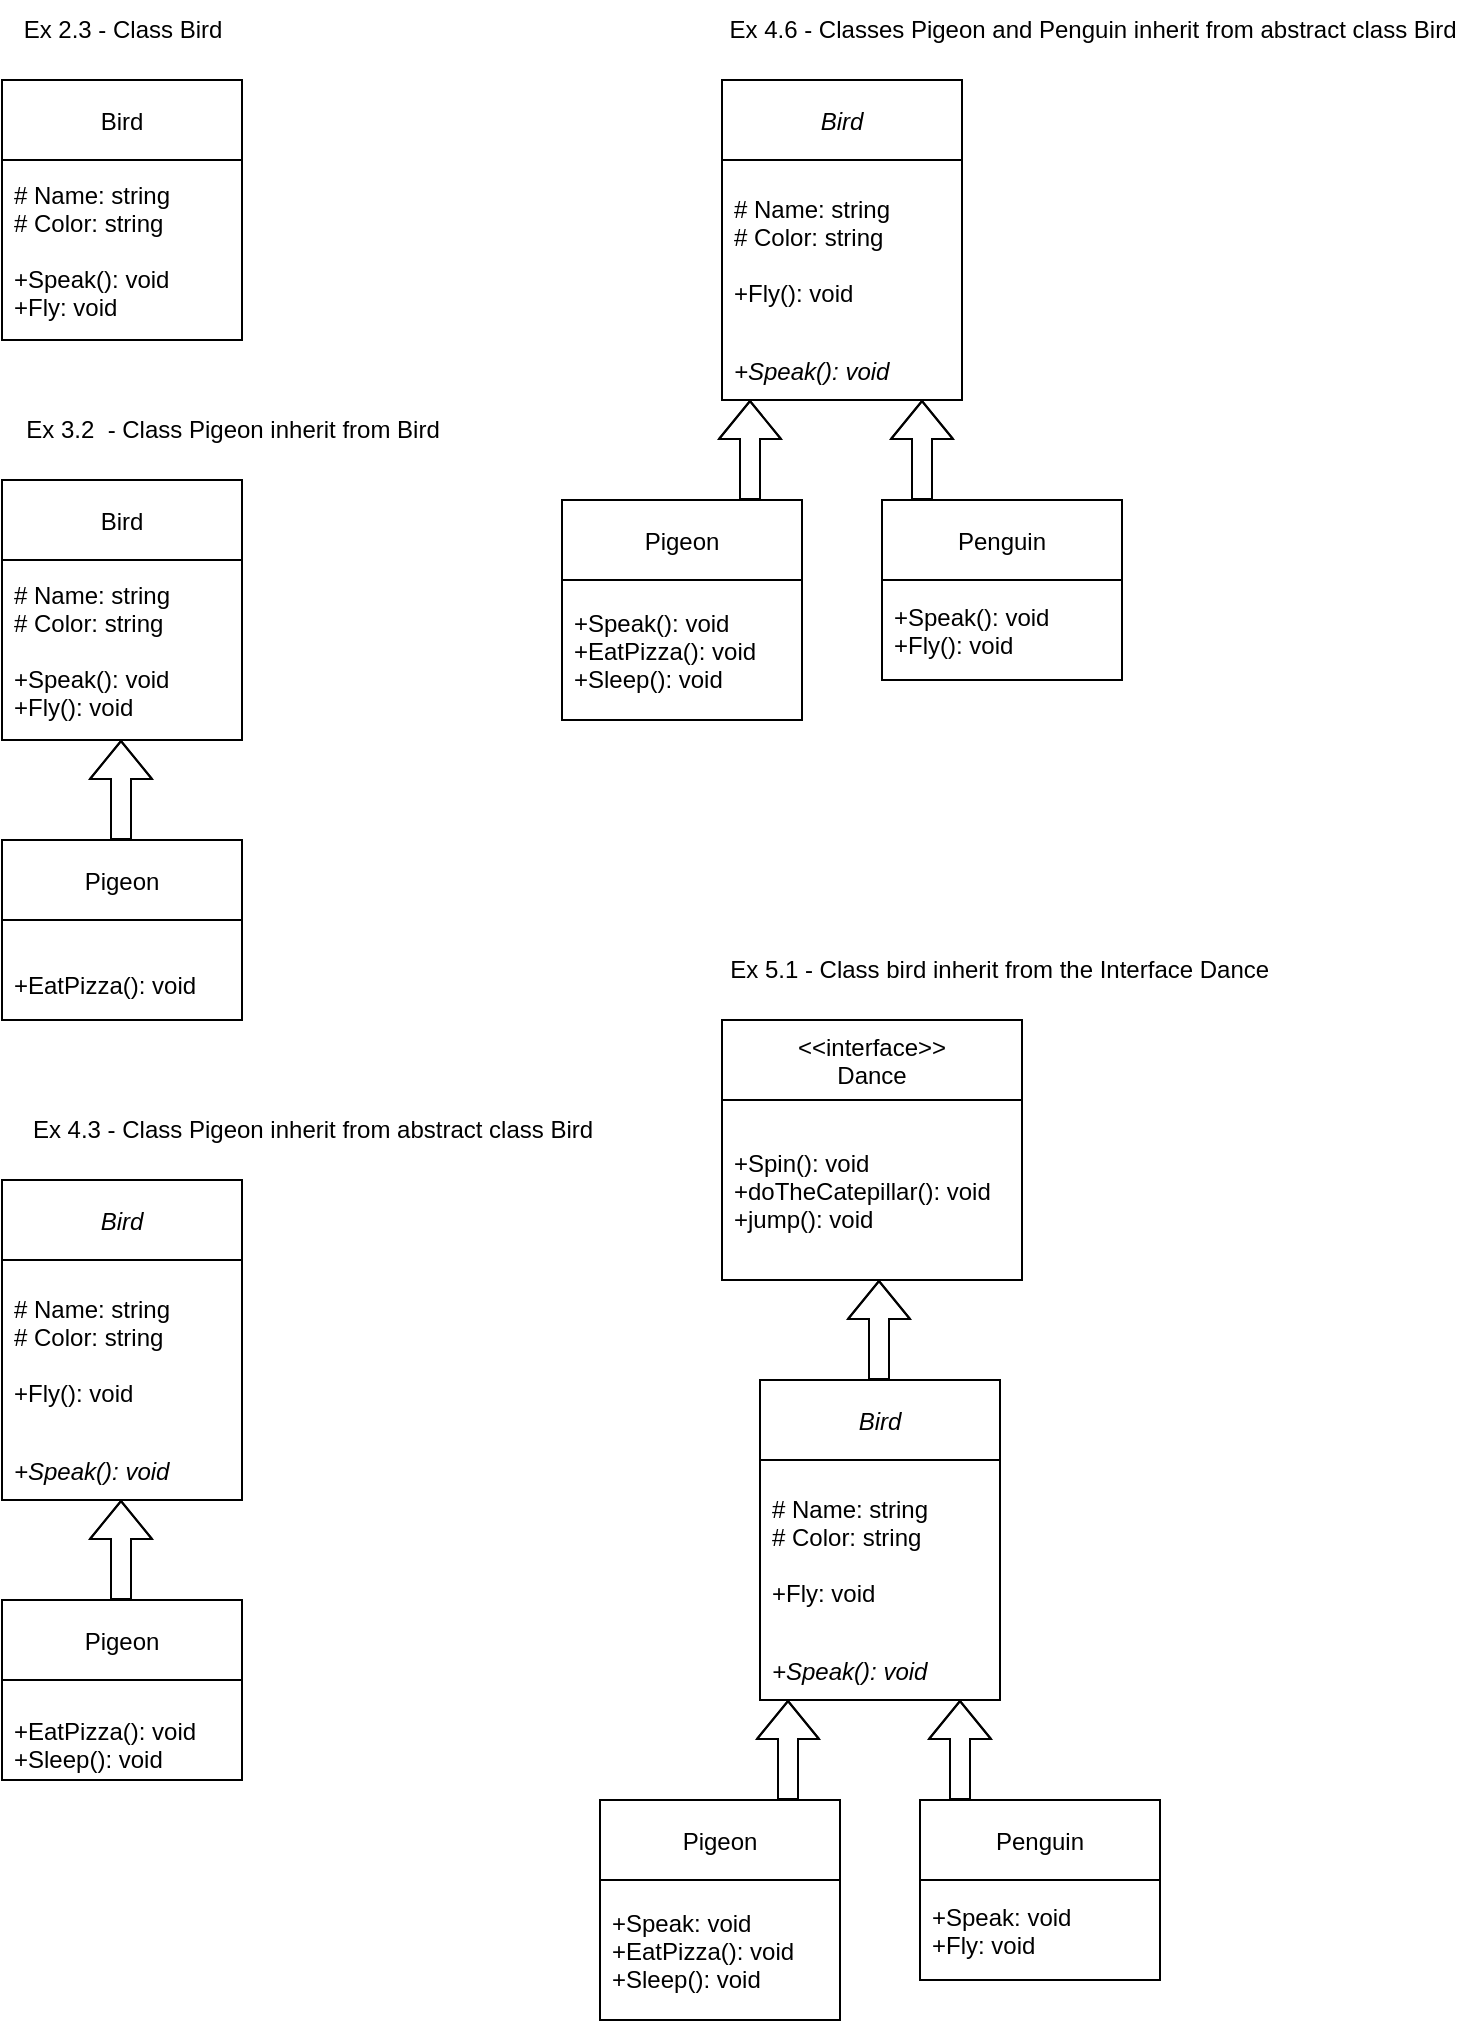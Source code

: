 <mxfile version="20.2.8" type="github">
  <diagram id="OkNkEKW_dE7AfueSrFZF" name="Page-1">
    <mxGraphModel dx="1166" dy="824" grid="1" gridSize="10" guides="1" tooltips="1" connect="1" arrows="1" fold="1" page="1" pageScale="1" pageWidth="827" pageHeight="1169" math="0" shadow="0">
      <root>
        <mxCell id="0" />
        <mxCell id="1" parent="0" />
        <mxCell id="T7yvds5uXxKXwb6I8ANa-5" value="Bird" style="swimlane;fontStyle=0;childLayout=stackLayout;horizontal=1;startSize=40;horizontalStack=0;resizeParent=1;resizeParentMax=0;resizeLast=0;collapsible=1;marginBottom=0;" vertex="1" parent="1">
          <mxGeometry x="40" y="50" width="120" height="130" as="geometry" />
        </mxCell>
        <mxCell id="T7yvds5uXxKXwb6I8ANa-6" value="# Name: string&#xa;# Color: string&#xa;&#xa;+Speak(): void&#xa;+Fly: void" style="text;strokeColor=none;fillColor=none;align=left;verticalAlign=middle;spacingLeft=4;spacingRight=4;overflow=hidden;points=[[0,0.5],[1,0.5]];portConstraint=eastwest;rotatable=0;" vertex="1" parent="T7yvds5uXxKXwb6I8ANa-5">
          <mxGeometry y="40" width="120" height="90" as="geometry" />
        </mxCell>
        <mxCell id="T7yvds5uXxKXwb6I8ANa-11" value="Ex 2.3 - Class Bird" style="text;html=1;align=center;verticalAlign=middle;resizable=0;points=[];autosize=1;strokeColor=none;fillColor=none;" vertex="1" parent="1">
          <mxGeometry x="40" y="10" width="120" height="30" as="geometry" />
        </mxCell>
        <mxCell id="T7yvds5uXxKXwb6I8ANa-14" value="Ex 3.2&amp;nbsp; - Class Pigeon inherit from Bird" style="text;html=1;align=center;verticalAlign=middle;resizable=0;points=[];autosize=1;strokeColor=none;fillColor=none;" vertex="1" parent="1">
          <mxGeometry x="40" y="210" width="230" height="30" as="geometry" />
        </mxCell>
        <mxCell id="T7yvds5uXxKXwb6I8ANa-15" value="Bird" style="swimlane;fontStyle=0;childLayout=stackLayout;horizontal=1;startSize=40;horizontalStack=0;resizeParent=1;resizeParentMax=0;resizeLast=0;collapsible=1;marginBottom=0;" vertex="1" parent="1">
          <mxGeometry x="40" y="250" width="120" height="130" as="geometry" />
        </mxCell>
        <mxCell id="T7yvds5uXxKXwb6I8ANa-16" value="# Name: string&#xa;# Color: string&#xa;&#xa;+Speak(): void&#xa;+Fly(): void" style="text;strokeColor=none;fillColor=none;align=left;verticalAlign=middle;spacingLeft=4;spacingRight=4;overflow=hidden;points=[[0,0.5],[1,0.5]];portConstraint=eastwest;rotatable=0;" vertex="1" parent="T7yvds5uXxKXwb6I8ANa-15">
          <mxGeometry y="40" width="120" height="90" as="geometry" />
        </mxCell>
        <mxCell id="T7yvds5uXxKXwb6I8ANa-17" value="Pigeon" style="swimlane;fontStyle=0;childLayout=stackLayout;horizontal=1;startSize=40;horizontalStack=0;resizeParent=1;resizeParentMax=0;resizeLast=0;collapsible=1;marginBottom=0;" vertex="1" parent="1">
          <mxGeometry x="40" y="430" width="120" height="90" as="geometry" />
        </mxCell>
        <mxCell id="T7yvds5uXxKXwb6I8ANa-18" value="&#xa;+EatPizza(): void" style="text;strokeColor=none;fillColor=none;align=left;verticalAlign=middle;spacingLeft=4;spacingRight=4;overflow=hidden;points=[[0,0.5],[1,0.5]];portConstraint=eastwest;rotatable=0;" vertex="1" parent="T7yvds5uXxKXwb6I8ANa-17">
          <mxGeometry y="40" width="120" height="50" as="geometry" />
        </mxCell>
        <mxCell id="T7yvds5uXxKXwb6I8ANa-19" value="" style="shape=flexArrow;endArrow=classic;html=1;rounded=0;" edge="1" parent="1">
          <mxGeometry width="50" height="50" relative="1" as="geometry">
            <mxPoint x="99.5" y="430" as="sourcePoint" />
            <mxPoint x="99.5" y="380" as="targetPoint" />
            <Array as="points">
              <mxPoint x="99.5" y="420" />
            </Array>
          </mxGeometry>
        </mxCell>
        <mxCell id="T7yvds5uXxKXwb6I8ANa-20" value="Ex 4.3 - Class Pigeon inherit from abstract class Bird" style="text;html=1;align=center;verticalAlign=middle;resizable=0;points=[];autosize=1;strokeColor=none;fillColor=none;" vertex="1" parent="1">
          <mxGeometry x="45" y="560" width="300" height="30" as="geometry" />
        </mxCell>
        <mxCell id="T7yvds5uXxKXwb6I8ANa-21" value="Bird" style="swimlane;fontStyle=2;childLayout=stackLayout;horizontal=1;startSize=40;horizontalStack=0;resizeParent=1;resizeParentMax=0;resizeLast=0;collapsible=1;marginBottom=0;" vertex="1" parent="1">
          <mxGeometry x="40" y="600" width="120" height="160" as="geometry" />
        </mxCell>
        <mxCell id="T7yvds5uXxKXwb6I8ANa-22" value="# Name: string&#xa;# Color: string&#xa;&#xa;+Fly(): void" style="text;strokeColor=none;fillColor=none;align=left;verticalAlign=middle;spacingLeft=4;spacingRight=4;overflow=hidden;points=[[0,0.5],[1,0.5]];portConstraint=eastwest;rotatable=0;" vertex="1" parent="T7yvds5uXxKXwb6I8ANa-21">
          <mxGeometry y="40" width="120" height="90" as="geometry" />
        </mxCell>
        <mxCell id="T7yvds5uXxKXwb6I8ANa-26" value="+Speak(): void" style="text;strokeColor=none;fillColor=none;align=left;verticalAlign=middle;spacingLeft=4;spacingRight=4;overflow=hidden;points=[[0,0.5],[1,0.5]];portConstraint=eastwest;rotatable=0;fontStyle=2" vertex="1" parent="T7yvds5uXxKXwb6I8ANa-21">
          <mxGeometry y="130" width="120" height="30" as="geometry" />
        </mxCell>
        <mxCell id="T7yvds5uXxKXwb6I8ANa-23" value="Pigeon" style="swimlane;fontStyle=0;childLayout=stackLayout;horizontal=1;startSize=40;horizontalStack=0;resizeParent=1;resizeParentMax=0;resizeLast=0;collapsible=1;marginBottom=0;" vertex="1" parent="1">
          <mxGeometry x="40" y="810" width="120" height="90" as="geometry" />
        </mxCell>
        <mxCell id="T7yvds5uXxKXwb6I8ANa-24" value="&#xa;+EatPizza(): void&#xa;+Sleep(): void" style="text;strokeColor=none;fillColor=none;align=left;verticalAlign=middle;spacingLeft=4;spacingRight=4;overflow=hidden;points=[[0,0.5],[1,0.5]];portConstraint=eastwest;rotatable=0;" vertex="1" parent="T7yvds5uXxKXwb6I8ANa-23">
          <mxGeometry y="40" width="120" height="50" as="geometry" />
        </mxCell>
        <mxCell id="T7yvds5uXxKXwb6I8ANa-25" value="" style="shape=flexArrow;endArrow=classic;html=1;rounded=0;" edge="1" parent="1">
          <mxGeometry width="50" height="50" relative="1" as="geometry">
            <mxPoint x="99.5" y="810" as="sourcePoint" />
            <mxPoint x="99.5" y="760" as="targetPoint" />
            <Array as="points">
              <mxPoint x="99.5" y="800" />
            </Array>
          </mxGeometry>
        </mxCell>
        <mxCell id="T7yvds5uXxKXwb6I8ANa-27" value="Ex 4.6 - Classes Pigeon and Penguin inherit from abstract class Bird" style="text;html=1;align=center;verticalAlign=middle;resizable=0;points=[];autosize=1;strokeColor=none;fillColor=none;" vertex="1" parent="1">
          <mxGeometry x="390" y="10" width="390" height="30" as="geometry" />
        </mxCell>
        <mxCell id="T7yvds5uXxKXwb6I8ANa-28" value="Bird" style="swimlane;fontStyle=2;childLayout=stackLayout;horizontal=1;startSize=40;horizontalStack=0;resizeParent=1;resizeParentMax=0;resizeLast=0;collapsible=1;marginBottom=0;" vertex="1" parent="1">
          <mxGeometry x="400" y="50" width="120" height="160" as="geometry" />
        </mxCell>
        <mxCell id="T7yvds5uXxKXwb6I8ANa-29" value="# Name: string&#xa;# Color: string&#xa;&#xa;+Fly(): void" style="text;strokeColor=none;fillColor=none;align=left;verticalAlign=middle;spacingLeft=4;spacingRight=4;overflow=hidden;points=[[0,0.5],[1,0.5]];portConstraint=eastwest;rotatable=0;" vertex="1" parent="T7yvds5uXxKXwb6I8ANa-28">
          <mxGeometry y="40" width="120" height="90" as="geometry" />
        </mxCell>
        <mxCell id="T7yvds5uXxKXwb6I8ANa-30" value="+Speak(): void" style="text;strokeColor=none;fillColor=none;align=left;verticalAlign=middle;spacingLeft=4;spacingRight=4;overflow=hidden;points=[[0,0.5],[1,0.5]];portConstraint=eastwest;rotatable=0;fontStyle=2" vertex="1" parent="T7yvds5uXxKXwb6I8ANa-28">
          <mxGeometry y="130" width="120" height="30" as="geometry" />
        </mxCell>
        <mxCell id="T7yvds5uXxKXwb6I8ANa-31" value="Pigeon" style="swimlane;fontStyle=0;childLayout=stackLayout;horizontal=1;startSize=40;horizontalStack=0;resizeParent=1;resizeParentMax=0;resizeLast=0;collapsible=1;marginBottom=0;" vertex="1" parent="1">
          <mxGeometry x="320" y="260" width="120" height="110" as="geometry" />
        </mxCell>
        <mxCell id="T7yvds5uXxKXwb6I8ANa-32" value="+Speak(): void&#xa;+EatPizza(): void&#xa;+Sleep(): void" style="text;strokeColor=none;fillColor=none;align=left;verticalAlign=middle;spacingLeft=4;spacingRight=4;overflow=hidden;points=[[0,0.5],[1,0.5]];portConstraint=eastwest;rotatable=0;" vertex="1" parent="T7yvds5uXxKXwb6I8ANa-31">
          <mxGeometry y="40" width="120" height="70" as="geometry" />
        </mxCell>
        <mxCell id="T7yvds5uXxKXwb6I8ANa-33" value="" style="shape=flexArrow;endArrow=classic;html=1;rounded=0;" edge="1" parent="1">
          <mxGeometry width="50" height="50" relative="1" as="geometry">
            <mxPoint x="414" y="260" as="sourcePoint" />
            <mxPoint x="414" y="210" as="targetPoint" />
            <Array as="points">
              <mxPoint x="414" y="250" />
            </Array>
          </mxGeometry>
        </mxCell>
        <mxCell id="T7yvds5uXxKXwb6I8ANa-34" value="Penguin" style="swimlane;fontStyle=0;childLayout=stackLayout;horizontal=1;startSize=40;horizontalStack=0;resizeParent=1;resizeParentMax=0;resizeLast=0;collapsible=1;marginBottom=0;" vertex="1" parent="1">
          <mxGeometry x="480" y="260" width="120" height="90" as="geometry" />
        </mxCell>
        <mxCell id="T7yvds5uXxKXwb6I8ANa-35" value="+Speak(): void&#xa;+Fly(): void" style="text;strokeColor=none;fillColor=none;align=left;verticalAlign=middle;spacingLeft=4;spacingRight=4;overflow=hidden;points=[[0,0.5],[1,0.5]];portConstraint=eastwest;rotatable=0;" vertex="1" parent="T7yvds5uXxKXwb6I8ANa-34">
          <mxGeometry y="40" width="120" height="50" as="geometry" />
        </mxCell>
        <mxCell id="T7yvds5uXxKXwb6I8ANa-36" value="" style="shape=flexArrow;endArrow=classic;html=1;rounded=0;" edge="1" parent="1">
          <mxGeometry width="50" height="50" relative="1" as="geometry">
            <mxPoint x="500" y="260" as="sourcePoint" />
            <mxPoint x="500" y="210" as="targetPoint" />
            <Array as="points">
              <mxPoint x="500" y="250" />
            </Array>
          </mxGeometry>
        </mxCell>
        <mxCell id="T7yvds5uXxKXwb6I8ANa-37" value="Ex 5.1 - Class bird inherit from the Interface Dance&amp;nbsp;" style="text;html=1;align=center;verticalAlign=middle;resizable=0;points=[];autosize=1;strokeColor=none;fillColor=none;" vertex="1" parent="1">
          <mxGeometry x="390" y="480" width="300" height="30" as="geometry" />
        </mxCell>
        <mxCell id="T7yvds5uXxKXwb6I8ANa-38" value="Bird" style="swimlane;fontStyle=2;childLayout=stackLayout;horizontal=1;startSize=40;horizontalStack=0;resizeParent=1;resizeParentMax=0;resizeLast=0;collapsible=1;marginBottom=0;" vertex="1" parent="1">
          <mxGeometry x="419" y="700" width="120" height="160" as="geometry" />
        </mxCell>
        <mxCell id="T7yvds5uXxKXwb6I8ANa-39" value="# Name: string&#xa;# Color: string&#xa;&#xa;+Fly: void" style="text;strokeColor=none;fillColor=none;align=left;verticalAlign=middle;spacingLeft=4;spacingRight=4;overflow=hidden;points=[[0,0.5],[1,0.5]];portConstraint=eastwest;rotatable=0;" vertex="1" parent="T7yvds5uXxKXwb6I8ANa-38">
          <mxGeometry y="40" width="120" height="90" as="geometry" />
        </mxCell>
        <mxCell id="T7yvds5uXxKXwb6I8ANa-40" value="+Speak(): void" style="text;strokeColor=none;fillColor=none;align=left;verticalAlign=middle;spacingLeft=4;spacingRight=4;overflow=hidden;points=[[0,0.5],[1,0.5]];portConstraint=eastwest;rotatable=0;fontStyle=2" vertex="1" parent="T7yvds5uXxKXwb6I8ANa-38">
          <mxGeometry y="130" width="120" height="30" as="geometry" />
        </mxCell>
        <mxCell id="T7yvds5uXxKXwb6I8ANa-41" value="Pigeon" style="swimlane;fontStyle=0;childLayout=stackLayout;horizontal=1;startSize=40;horizontalStack=0;resizeParent=1;resizeParentMax=0;resizeLast=0;collapsible=1;marginBottom=0;" vertex="1" parent="1">
          <mxGeometry x="339" y="910" width="120" height="110" as="geometry" />
        </mxCell>
        <mxCell id="T7yvds5uXxKXwb6I8ANa-42" value="+Speak: void&#xa;+EatPizza(): void&#xa;+Sleep(): void" style="text;strokeColor=none;fillColor=none;align=left;verticalAlign=middle;spacingLeft=4;spacingRight=4;overflow=hidden;points=[[0,0.5],[1,0.5]];portConstraint=eastwest;rotatable=0;" vertex="1" parent="T7yvds5uXxKXwb6I8ANa-41">
          <mxGeometry y="40" width="120" height="70" as="geometry" />
        </mxCell>
        <mxCell id="T7yvds5uXxKXwb6I8ANa-43" value="" style="shape=flexArrow;endArrow=classic;html=1;rounded=0;" edge="1" parent="1">
          <mxGeometry width="50" height="50" relative="1" as="geometry">
            <mxPoint x="433" y="910" as="sourcePoint" />
            <mxPoint x="433" y="860" as="targetPoint" />
            <Array as="points">
              <mxPoint x="433" y="900" />
            </Array>
          </mxGeometry>
        </mxCell>
        <mxCell id="T7yvds5uXxKXwb6I8ANa-44" value="Penguin" style="swimlane;fontStyle=0;childLayout=stackLayout;horizontal=1;startSize=40;horizontalStack=0;resizeParent=1;resizeParentMax=0;resizeLast=0;collapsible=1;marginBottom=0;" vertex="1" parent="1">
          <mxGeometry x="499" y="910" width="120" height="90" as="geometry" />
        </mxCell>
        <mxCell id="T7yvds5uXxKXwb6I8ANa-45" value="+Speak: void&#xa;+Fly: void" style="text;strokeColor=none;fillColor=none;align=left;verticalAlign=middle;spacingLeft=4;spacingRight=4;overflow=hidden;points=[[0,0.5],[1,0.5]];portConstraint=eastwest;rotatable=0;" vertex="1" parent="T7yvds5uXxKXwb6I8ANa-44">
          <mxGeometry y="40" width="120" height="50" as="geometry" />
        </mxCell>
        <mxCell id="T7yvds5uXxKXwb6I8ANa-46" value="" style="shape=flexArrow;endArrow=classic;html=1;rounded=0;" edge="1" parent="1">
          <mxGeometry width="50" height="50" relative="1" as="geometry">
            <mxPoint x="519" y="910" as="sourcePoint" />
            <mxPoint x="519" y="860" as="targetPoint" />
            <Array as="points">
              <mxPoint x="519" y="900" />
            </Array>
          </mxGeometry>
        </mxCell>
        <mxCell id="T7yvds5uXxKXwb6I8ANa-47" value="&lt;&lt;interface&gt;&gt;&#xa;Dance" style="swimlane;fontStyle=0;childLayout=stackLayout;horizontal=1;startSize=40;horizontalStack=0;resizeParent=1;resizeParentMax=0;resizeLast=0;collapsible=1;marginBottom=0;" vertex="1" parent="1">
          <mxGeometry x="400" y="520" width="150" height="130" as="geometry" />
        </mxCell>
        <mxCell id="T7yvds5uXxKXwb6I8ANa-48" value="+Spin(): void&#xa;+doTheCatepillar(): void&#xa;+jump(): void" style="text;strokeColor=none;fillColor=none;align=left;verticalAlign=middle;spacingLeft=4;spacingRight=4;overflow=hidden;points=[[0,0.5],[1,0.5]];portConstraint=eastwest;rotatable=0;" vertex="1" parent="T7yvds5uXxKXwb6I8ANa-47">
          <mxGeometry y="40" width="150" height="90" as="geometry" />
        </mxCell>
        <mxCell id="T7yvds5uXxKXwb6I8ANa-50" value="" style="shape=flexArrow;endArrow=classic;html=1;rounded=0;" edge="1" parent="1">
          <mxGeometry width="50" height="50" relative="1" as="geometry">
            <mxPoint x="478.5" y="700" as="sourcePoint" />
            <mxPoint x="478.5" y="650" as="targetPoint" />
            <Array as="points">
              <mxPoint x="478.5" y="690" />
            </Array>
          </mxGeometry>
        </mxCell>
      </root>
    </mxGraphModel>
  </diagram>
</mxfile>
